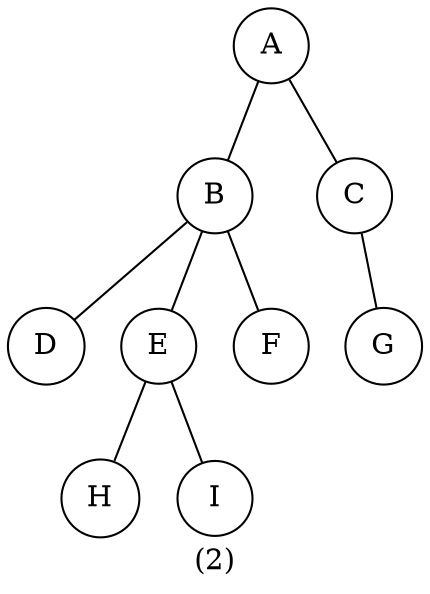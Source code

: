 graph demo1 {
  label = "(2)";
  margin=0;
  node[shape=circle];
  {rank=same;  B;    C; };
  {rank=same; D;
    E;
    F;
    G};
    A -- B -- D;
    B -- E --H;
    E --I;
    B --F;
    A -- C -- G;
  }
